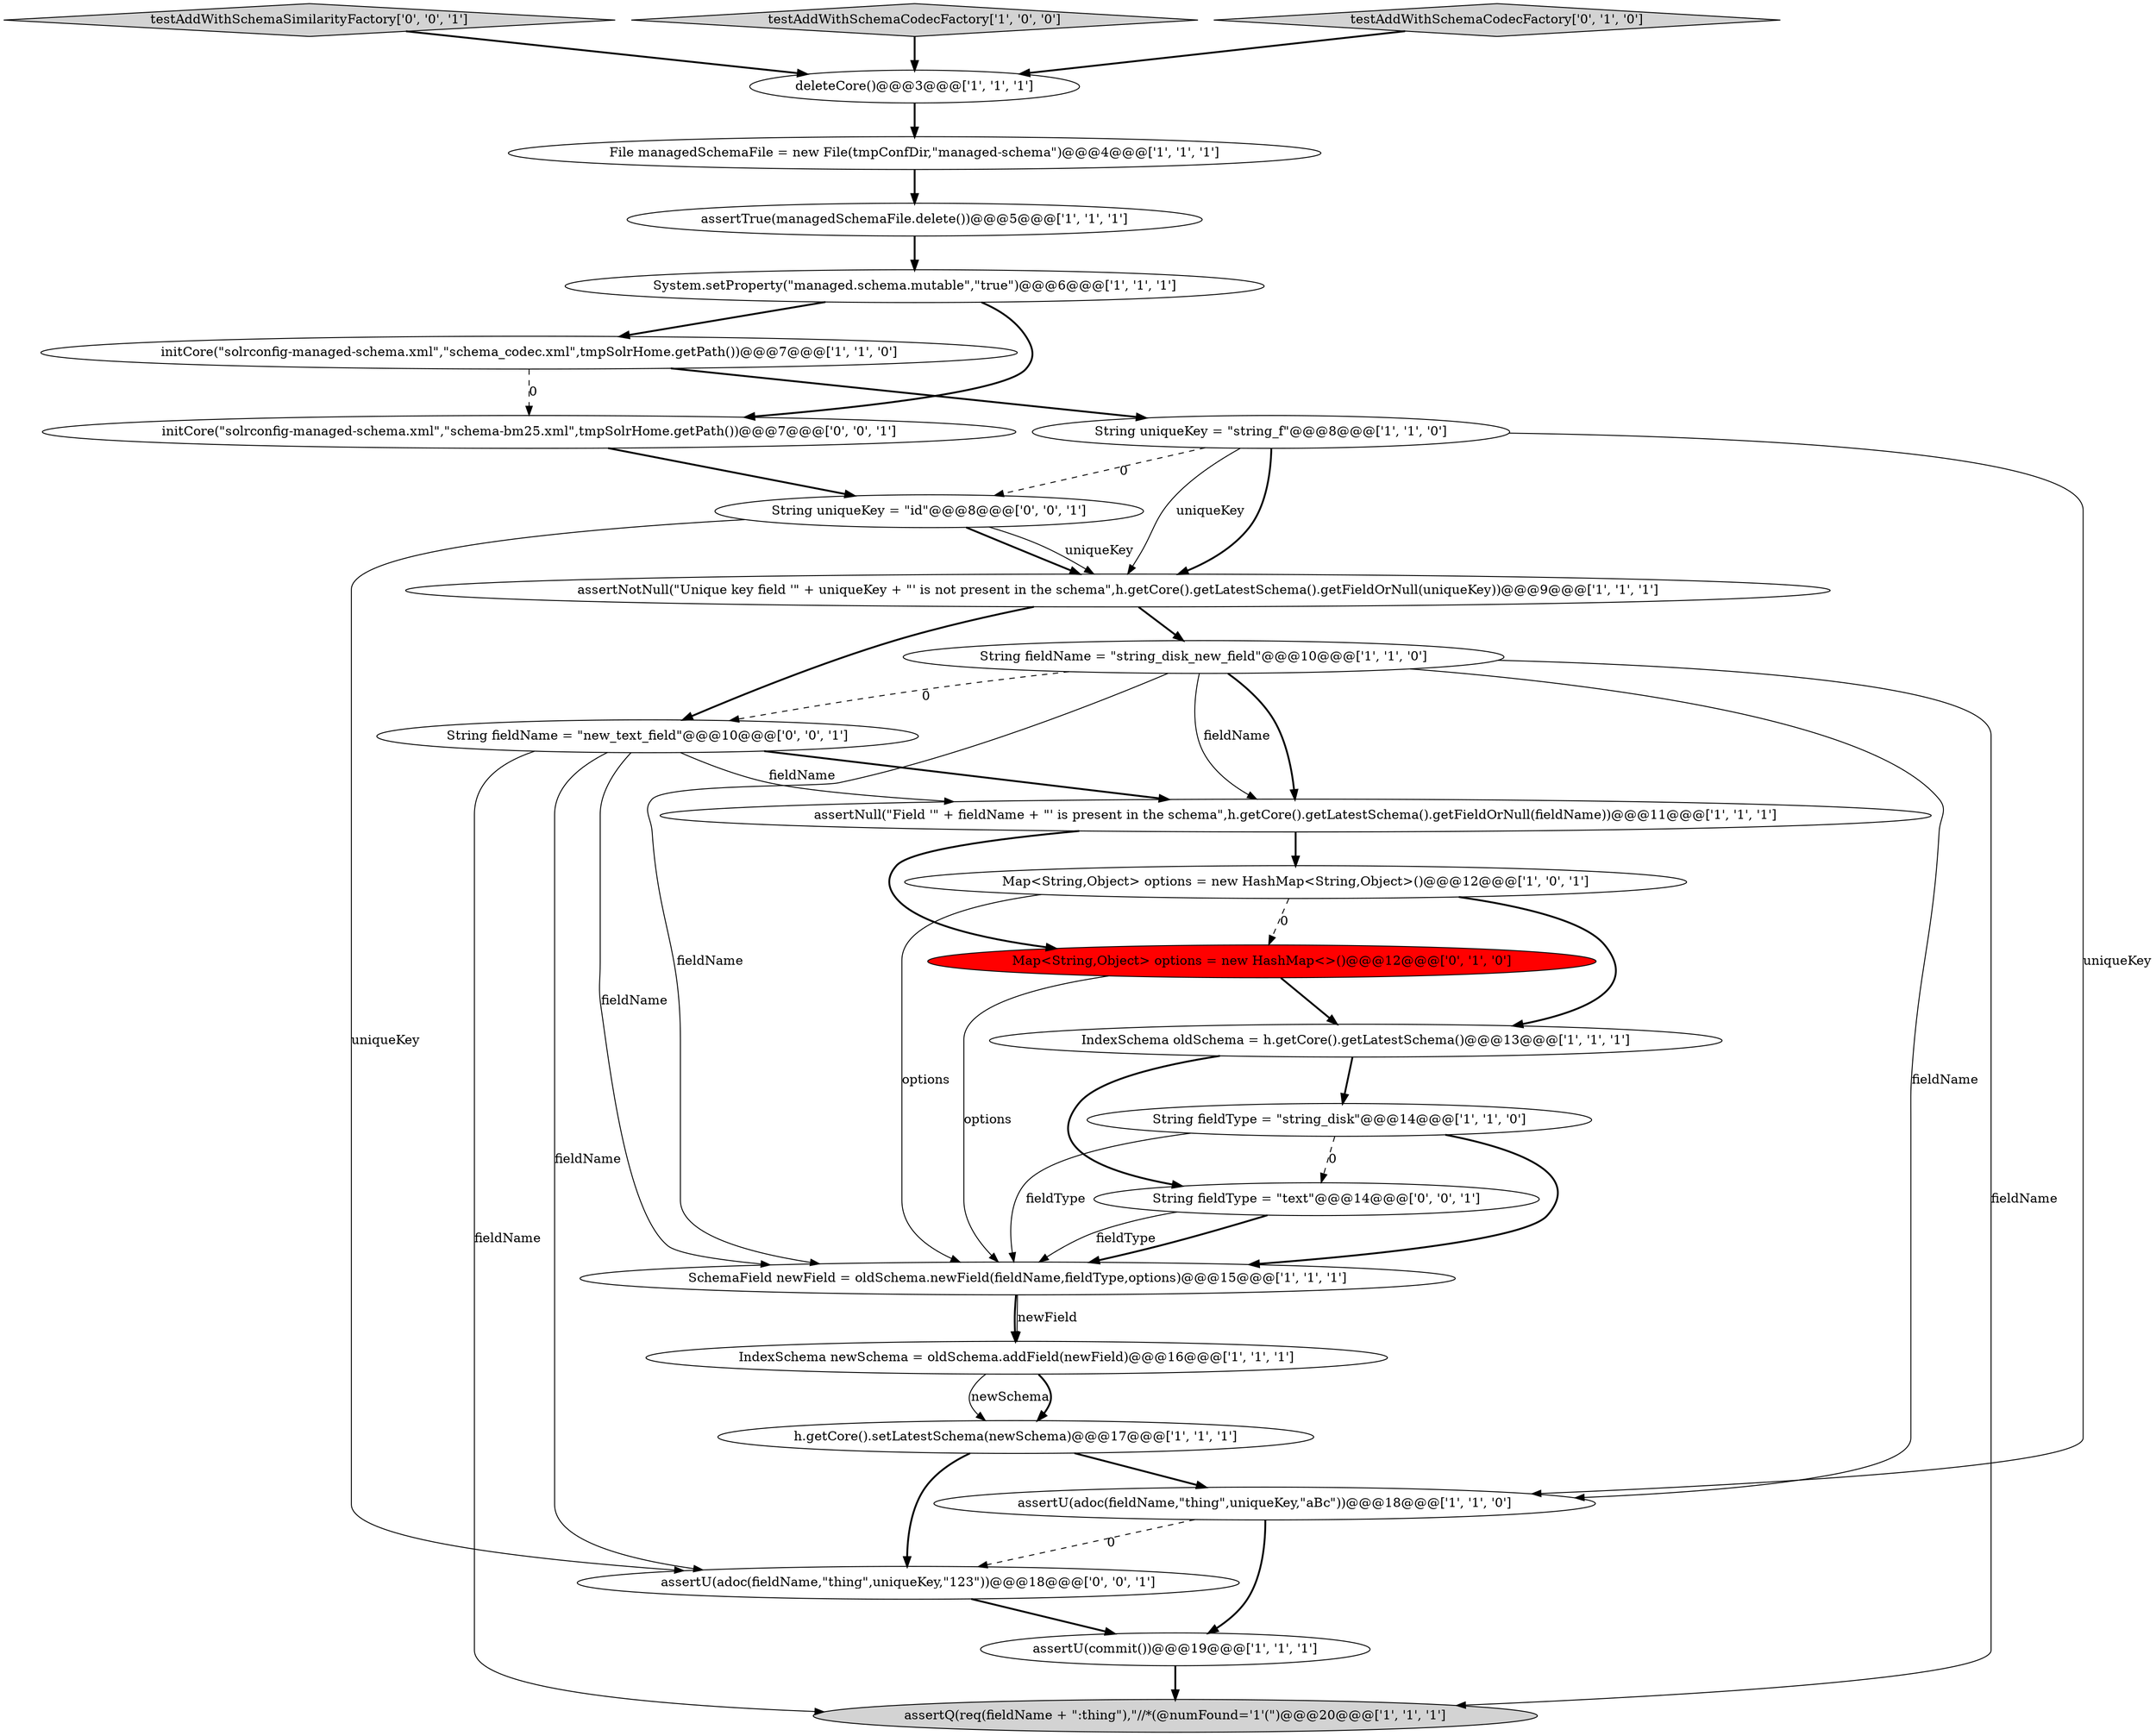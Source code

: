 digraph {
24 [style = filled, label = "String fieldName = \"new_text_field\"@@@10@@@['0', '0', '1']", fillcolor = white, shape = ellipse image = "AAA0AAABBB3BBB"];
22 [style = filled, label = "testAddWithSchemaSimilarityFactory['0', '0', '1']", fillcolor = lightgray, shape = diamond image = "AAA0AAABBB3BBB"];
0 [style = filled, label = "assertNotNull(\"Unique key field '\" + uniqueKey + \"' is not present in the schema\",h.getCore().getLatestSchema().getFieldOrNull(uniqueKey))@@@9@@@['1', '1', '1']", fillcolor = white, shape = ellipse image = "AAA0AAABBB1BBB"];
17 [style = filled, label = "IndexSchema oldSchema = h.getCore().getLatestSchema()@@@13@@@['1', '1', '1']", fillcolor = white, shape = ellipse image = "AAA0AAABBB1BBB"];
19 [style = filled, label = "Map<String,Object> options = new HashMap<>()@@@12@@@['0', '1', '0']", fillcolor = red, shape = ellipse image = "AAA1AAABBB2BBB"];
3 [style = filled, label = "SchemaField newField = oldSchema.newField(fieldName,fieldType,options)@@@15@@@['1', '1', '1']", fillcolor = white, shape = ellipse image = "AAA0AAABBB1BBB"];
18 [style = filled, label = "File managedSchemaFile = new File(tmpConfDir,\"managed-schema\")@@@4@@@['1', '1', '1']", fillcolor = white, shape = ellipse image = "AAA0AAABBB1BBB"];
14 [style = filled, label = "assertNull(\"Field '\" + fieldName + \"' is present in the schema\",h.getCore().getLatestSchema().getFieldOrNull(fieldName))@@@11@@@['1', '1', '1']", fillcolor = white, shape = ellipse image = "AAA0AAABBB1BBB"];
10 [style = filled, label = "deleteCore()@@@3@@@['1', '1', '1']", fillcolor = white, shape = ellipse image = "AAA0AAABBB1BBB"];
7 [style = filled, label = "assertTrue(managedSchemaFile.delete())@@@5@@@['1', '1', '1']", fillcolor = white, shape = ellipse image = "AAA0AAABBB1BBB"];
1 [style = filled, label = "assertU(commit())@@@19@@@['1', '1', '1']", fillcolor = white, shape = ellipse image = "AAA0AAABBB1BBB"];
4 [style = filled, label = "String fieldType = \"string_disk\"@@@14@@@['1', '1', '0']", fillcolor = white, shape = ellipse image = "AAA0AAABBB1BBB"];
11 [style = filled, label = "IndexSchema newSchema = oldSchema.addField(newField)@@@16@@@['1', '1', '1']", fillcolor = white, shape = ellipse image = "AAA0AAABBB1BBB"];
13 [style = filled, label = "assertU(adoc(fieldName,\"thing\",uniqueKey,\"aBc\"))@@@18@@@['1', '1', '0']", fillcolor = white, shape = ellipse image = "AAA0AAABBB1BBB"];
25 [style = filled, label = "String uniqueKey = \"id\"@@@8@@@['0', '0', '1']", fillcolor = white, shape = ellipse image = "AAA0AAABBB3BBB"];
16 [style = filled, label = "Map<String,Object> options = new HashMap<String,Object>()@@@12@@@['1', '0', '1']", fillcolor = white, shape = ellipse image = "AAA0AAABBB1BBB"];
2 [style = filled, label = "testAddWithSchemaCodecFactory['1', '0', '0']", fillcolor = lightgray, shape = diamond image = "AAA0AAABBB1BBB"];
21 [style = filled, label = "assertU(adoc(fieldName,\"thing\",uniqueKey,\"123\"))@@@18@@@['0', '0', '1']", fillcolor = white, shape = ellipse image = "AAA0AAABBB3BBB"];
23 [style = filled, label = "initCore(\"solrconfig-managed-schema.xml\",\"schema-bm25.xml\",tmpSolrHome.getPath())@@@7@@@['0', '0', '1']", fillcolor = white, shape = ellipse image = "AAA0AAABBB3BBB"];
8 [style = filled, label = "assertQ(req(fieldName + \":thing\"),\"//*(@numFound='1'(\")@@@20@@@['1', '1', '1']", fillcolor = lightgray, shape = ellipse image = "AAA0AAABBB1BBB"];
12 [style = filled, label = "h.getCore().setLatestSchema(newSchema)@@@17@@@['1', '1', '1']", fillcolor = white, shape = ellipse image = "AAA0AAABBB1BBB"];
5 [style = filled, label = "initCore(\"solrconfig-managed-schema.xml\",\"schema_codec.xml\",tmpSolrHome.getPath())@@@7@@@['1', '1', '0']", fillcolor = white, shape = ellipse image = "AAA0AAABBB1BBB"];
26 [style = filled, label = "String fieldType = \"text\"@@@14@@@['0', '0', '1']", fillcolor = white, shape = ellipse image = "AAA0AAABBB3BBB"];
20 [style = filled, label = "testAddWithSchemaCodecFactory['0', '1', '0']", fillcolor = lightgray, shape = diamond image = "AAA0AAABBB2BBB"];
9 [style = filled, label = "String uniqueKey = \"string_f\"@@@8@@@['1', '1', '0']", fillcolor = white, shape = ellipse image = "AAA0AAABBB1BBB"];
15 [style = filled, label = "String fieldName = \"string_disk_new_field\"@@@10@@@['1', '1', '0']", fillcolor = white, shape = ellipse image = "AAA0AAABBB1BBB"];
6 [style = filled, label = "System.setProperty(\"managed.schema.mutable\",\"true\")@@@6@@@['1', '1', '1']", fillcolor = white, shape = ellipse image = "AAA0AAABBB1BBB"];
25->0 [style = bold, label=""];
14->16 [style = bold, label=""];
10->18 [style = bold, label=""];
4->3 [style = bold, label=""];
23->25 [style = bold, label=""];
24->8 [style = solid, label="fieldName"];
17->26 [style = bold, label=""];
1->8 [style = bold, label=""];
9->0 [style = bold, label=""];
11->12 [style = solid, label="newSchema"];
5->9 [style = bold, label=""];
15->14 [style = bold, label=""];
16->3 [style = solid, label="options"];
16->19 [style = dashed, label="0"];
12->21 [style = bold, label=""];
5->23 [style = dashed, label="0"];
6->23 [style = bold, label=""];
26->3 [style = bold, label=""];
15->13 [style = solid, label="fieldName"];
15->24 [style = dashed, label="0"];
3->11 [style = bold, label=""];
24->14 [style = solid, label="fieldName"];
14->19 [style = bold, label=""];
3->11 [style = solid, label="newField"];
11->12 [style = bold, label=""];
19->17 [style = bold, label=""];
16->17 [style = bold, label=""];
15->3 [style = solid, label="fieldName"];
4->26 [style = dashed, label="0"];
24->21 [style = solid, label="fieldName"];
2->10 [style = bold, label=""];
24->3 [style = solid, label="fieldName"];
4->3 [style = solid, label="fieldType"];
0->15 [style = bold, label=""];
13->1 [style = bold, label=""];
9->0 [style = solid, label="uniqueKey"];
15->8 [style = solid, label="fieldName"];
24->14 [style = bold, label=""];
20->10 [style = bold, label=""];
12->13 [style = bold, label=""];
25->0 [style = solid, label="uniqueKey"];
6->5 [style = bold, label=""];
26->3 [style = solid, label="fieldType"];
13->21 [style = dashed, label="0"];
25->21 [style = solid, label="uniqueKey"];
0->24 [style = bold, label=""];
21->1 [style = bold, label=""];
7->6 [style = bold, label=""];
19->3 [style = solid, label="options"];
9->25 [style = dashed, label="0"];
22->10 [style = bold, label=""];
9->13 [style = solid, label="uniqueKey"];
18->7 [style = bold, label=""];
15->14 [style = solid, label="fieldName"];
17->4 [style = bold, label=""];
}
